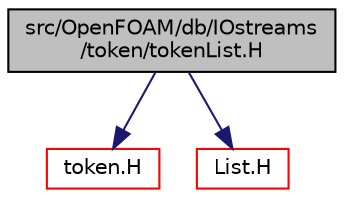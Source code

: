 digraph "src/OpenFOAM/db/IOstreams/token/tokenList.H"
{
  bgcolor="transparent";
  edge [fontname="Helvetica",fontsize="10",labelfontname="Helvetica",labelfontsize="10"];
  node [fontname="Helvetica",fontsize="10",shape=record];
  Node0 [label="src/OpenFOAM/db/IOstreams\l/token/tokenList.H",height=0.2,width=0.4,color="black", fillcolor="grey75", style="filled", fontcolor="black"];
  Node0 -> Node1 [color="midnightblue",fontsize="10",style="solid",fontname="Helvetica"];
  Node1 [label="token.H",height=0.2,width=0.4,color="red",URL="$a09947.html"];
  Node0 -> Node66 [color="midnightblue",fontsize="10",style="solid",fontname="Helvetica"];
  Node66 [label="List.H",height=0.2,width=0.4,color="red",URL="$a09368.html"];
}
